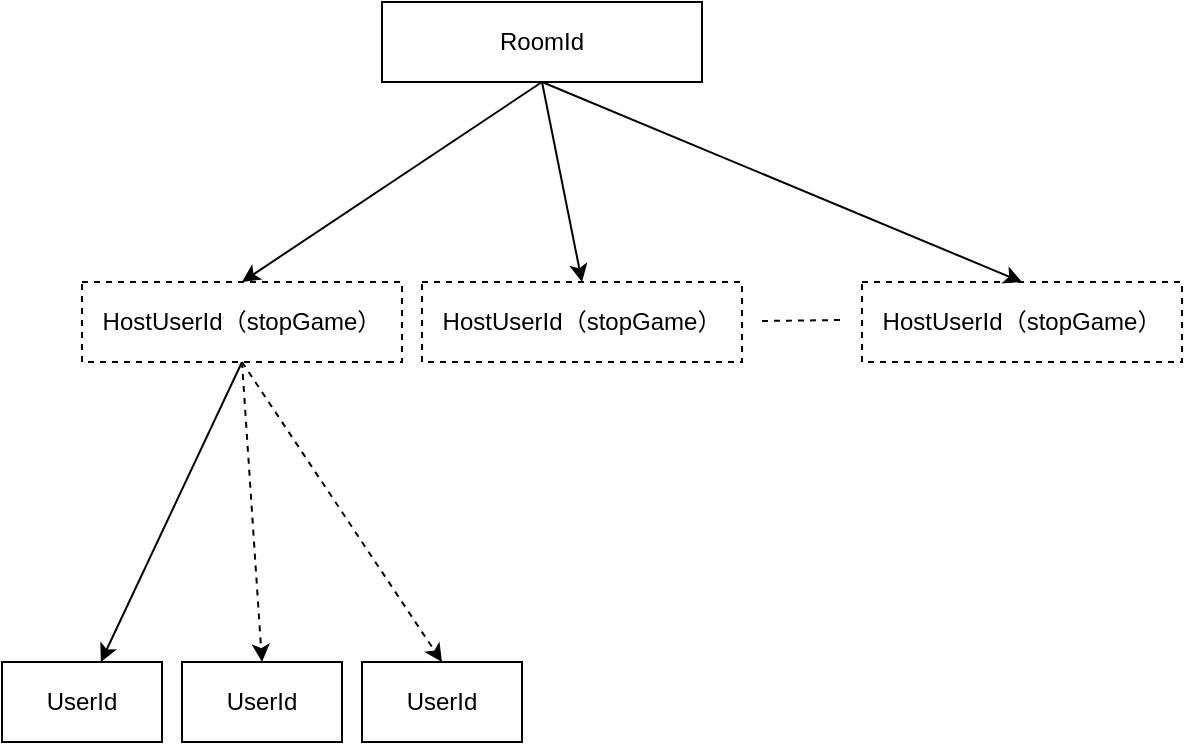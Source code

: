 <mxfile version="15.6.8" type="github">
  <diagram id="zDN1j_iCVkWMt-rVKwh5" name="第 1 页">
    <mxGraphModel dx="786" dy="964" grid="1" gridSize="10" guides="1" tooltips="1" connect="1" arrows="1" fold="1" page="1" pageScale="1" pageWidth="827" pageHeight="1169" math="0" shadow="0">
      <root>
        <mxCell id="0" />
        <mxCell id="1" parent="0" />
        <mxCell id="rEg5Hge8ZFHMi6J2mqHb-1" value="RoomId" style="rounded=0;whiteSpace=wrap;html=1;" vertex="1" parent="1">
          <mxGeometry x="210" y="270" width="160" height="40" as="geometry" />
        </mxCell>
        <mxCell id="rEg5Hge8ZFHMi6J2mqHb-9" style="rounded=0;orthogonalLoop=1;jettySize=auto;html=1;exitX=0.5;exitY=1;exitDx=0;exitDy=0;" edge="1" parent="1" source="rEg5Hge8ZFHMi6J2mqHb-2" target="rEg5Hge8ZFHMi6J2mqHb-6">
          <mxGeometry relative="1" as="geometry" />
        </mxCell>
        <mxCell id="rEg5Hge8ZFHMi6J2mqHb-2" value="HostUserId（stopGame）" style="rounded=0;whiteSpace=wrap;html=1;dashed=1;" vertex="1" parent="1">
          <mxGeometry x="60" y="410" width="160" height="40" as="geometry" />
        </mxCell>
        <mxCell id="rEg5Hge8ZFHMi6J2mqHb-3" value="&lt;span&gt;HostUserId&lt;/span&gt;（stopGame）" style="rounded=0;whiteSpace=wrap;html=1;dashed=1;" vertex="1" parent="1">
          <mxGeometry x="230" y="410" width="160" height="40" as="geometry" />
        </mxCell>
        <mxCell id="rEg5Hge8ZFHMi6J2mqHb-4" value="&lt;span&gt;HostUserId&lt;/span&gt;（stopGame）" style="rounded=0;whiteSpace=wrap;html=1;dashed=1;" vertex="1" parent="1">
          <mxGeometry x="450" y="410" width="160" height="40" as="geometry" />
        </mxCell>
        <mxCell id="rEg5Hge8ZFHMi6J2mqHb-5" value="" style="endArrow=none;dashed=1;html=1;rounded=0;" edge="1" parent="1">
          <mxGeometry width="50" height="50" relative="1" as="geometry">
            <mxPoint x="400" y="429.5" as="sourcePoint" />
            <mxPoint x="440" y="429" as="targetPoint" />
          </mxGeometry>
        </mxCell>
        <mxCell id="rEg5Hge8ZFHMi6J2mqHb-6" value="UserId" style="rounded=0;whiteSpace=wrap;html=1;" vertex="1" parent="1">
          <mxGeometry x="20" y="600" width="80" height="40" as="geometry" />
        </mxCell>
        <mxCell id="rEg5Hge8ZFHMi6J2mqHb-7" value="UserId" style="rounded=0;whiteSpace=wrap;html=1;" vertex="1" parent="1">
          <mxGeometry x="110" y="600" width="80" height="40" as="geometry" />
        </mxCell>
        <mxCell id="rEg5Hge8ZFHMi6J2mqHb-8" value="&lt;span&gt;UserId&lt;/span&gt;" style="rounded=0;whiteSpace=wrap;html=1;" vertex="1" parent="1">
          <mxGeometry x="200" y="600" width="80" height="40" as="geometry" />
        </mxCell>
        <mxCell id="rEg5Hge8ZFHMi6J2mqHb-10" style="rounded=0;orthogonalLoop=1;jettySize=auto;html=1;exitX=0.5;exitY=1;exitDx=0;exitDy=0;entryX=0.5;entryY=0;entryDx=0;entryDy=0;dashed=1;" edge="1" parent="1" source="rEg5Hge8ZFHMi6J2mqHb-2" target="rEg5Hge8ZFHMi6J2mqHb-7">
          <mxGeometry relative="1" as="geometry">
            <mxPoint x="150" y="460" as="sourcePoint" />
            <mxPoint x="79.412" y="610" as="targetPoint" />
          </mxGeometry>
        </mxCell>
        <mxCell id="rEg5Hge8ZFHMi6J2mqHb-11" style="rounded=0;orthogonalLoop=1;jettySize=auto;html=1;exitX=0.5;exitY=1;exitDx=0;exitDy=0;entryX=0.5;entryY=0;entryDx=0;entryDy=0;dashed=1;" edge="1" parent="1" source="rEg5Hge8ZFHMi6J2mqHb-2" target="rEg5Hge8ZFHMi6J2mqHb-8">
          <mxGeometry relative="1" as="geometry">
            <mxPoint x="150" y="460" as="sourcePoint" />
            <mxPoint x="160" y="610" as="targetPoint" />
          </mxGeometry>
        </mxCell>
        <mxCell id="rEg5Hge8ZFHMi6J2mqHb-12" style="rounded=0;orthogonalLoop=1;jettySize=auto;html=1;exitX=0.5;exitY=1;exitDx=0;exitDy=0;entryX=0.5;entryY=0;entryDx=0;entryDy=0;" edge="1" parent="1" source="rEg5Hge8ZFHMi6J2mqHb-1" target="rEg5Hge8ZFHMi6J2mqHb-2">
          <mxGeometry relative="1" as="geometry">
            <mxPoint x="290.59" y="320" as="sourcePoint" />
            <mxPoint x="220.002" y="470" as="targetPoint" />
          </mxGeometry>
        </mxCell>
        <mxCell id="rEg5Hge8ZFHMi6J2mqHb-13" style="rounded=0;orthogonalLoop=1;jettySize=auto;html=1;exitX=0.5;exitY=1;exitDx=0;exitDy=0;entryX=0.5;entryY=0;entryDx=0;entryDy=0;" edge="1" parent="1" source="rEg5Hge8ZFHMi6J2mqHb-1" target="rEg5Hge8ZFHMi6J2mqHb-3">
          <mxGeometry relative="1" as="geometry">
            <mxPoint x="300" y="320" as="sourcePoint" />
            <mxPoint x="150" y="420" as="targetPoint" />
          </mxGeometry>
        </mxCell>
        <mxCell id="rEg5Hge8ZFHMi6J2mqHb-14" style="rounded=0;orthogonalLoop=1;jettySize=auto;html=1;exitX=0.5;exitY=1;exitDx=0;exitDy=0;entryX=0.5;entryY=0;entryDx=0;entryDy=0;" edge="1" parent="1" source="rEg5Hge8ZFHMi6J2mqHb-1" target="rEg5Hge8ZFHMi6J2mqHb-4">
          <mxGeometry relative="1" as="geometry">
            <mxPoint x="300" y="320" as="sourcePoint" />
            <mxPoint x="320" y="420" as="targetPoint" />
          </mxGeometry>
        </mxCell>
      </root>
    </mxGraphModel>
  </diagram>
</mxfile>
